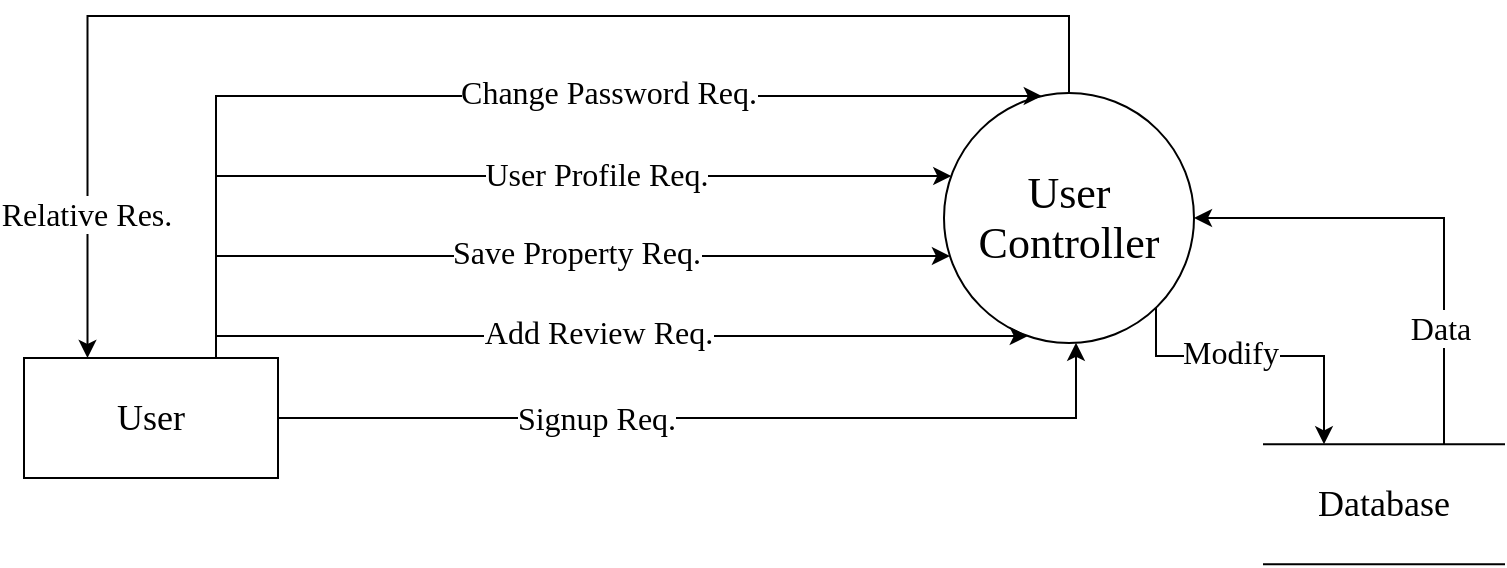<mxfile version="17.2.3" type="device"><diagram id="HeBkzXPH-GdMvk_lJBK_" name="Page-1"><mxGraphModel dx="1106" dy="596" grid="1" gridSize="10" guides="1" tooltips="1" connect="1" arrows="1" fold="1" page="1" pageScale="1" pageWidth="827" pageHeight="1169" background="none" math="0" shadow="0"><root><mxCell id="0"/><mxCell id="1" parent="0"/><mxCell id="BqYi-7KlmJjC_ldGRCwt-48" style="edgeStyle=elbowEdgeStyle;rounded=0;sketch=0;jumpStyle=none;jumpSize=6;orthogonalLoop=1;jettySize=auto;elbow=vertical;html=1;entryX=0.25;entryY=0;entryDx=0;entryDy=0;shadow=0;fontSize=16;endArrow=classic;endFill=1;strokeColor=default;strokeWidth=1;fontFamily=Times New Roman;" parent="1" source="6l1TLSjAQP7HA2U_qRRk-7" target="6l1TLSjAQP7HA2U_qRRk-20" edge="1"><mxGeometry relative="1" as="geometry"><Array as="points"><mxPoint x="610" y="330"/></Array></mxGeometry></mxCell><mxCell id="BqYi-7KlmJjC_ldGRCwt-55" value="Modify" style="edgeLabel;html=1;align=center;verticalAlign=middle;resizable=0;points=[];fontSize=16;fontFamily=Times New Roman;" parent="BqYi-7KlmJjC_ldGRCwt-48" vertex="1" connectable="0"><mxGeometry x="-0.196" y="2" relative="1" as="geometry"><mxPoint as="offset"/></mxGeometry></mxCell><mxCell id="BqYi-7KlmJjC_ldGRCwt-71" style="edgeStyle=elbowEdgeStyle;rounded=0;sketch=0;jumpStyle=none;jumpSize=6;orthogonalLoop=1;jettySize=auto;elbow=vertical;html=1;shadow=0;fontSize=16;endArrow=classic;endFill=1;strokeColor=default;strokeWidth=1;entryX=0.25;entryY=0;entryDx=0;entryDy=0;fontFamily=Times New Roman;" parent="1" source="6l1TLSjAQP7HA2U_qRRk-7" target="6l1TLSjAQP7HA2U_qRRk-10" edge="1"><mxGeometry relative="1" as="geometry"><Array as="points"><mxPoint x="270" y="160"/><mxPoint x="280" y="150"/><mxPoint x="330" y="140"/><mxPoint x="350" y="120"/><mxPoint x="470" y="80"/></Array></mxGeometry></mxCell><mxCell id="BqYi-7KlmJjC_ldGRCwt-73" value="Relative Res." style="edgeLabel;html=1;align=center;verticalAlign=middle;resizable=0;points=[];fontSize=16;fontFamily=Times New Roman;" parent="BqYi-7KlmJjC_ldGRCwt-71" vertex="1" connectable="0"><mxGeometry x="0.794" y="-1" relative="1" as="geometry"><mxPoint as="offset"/></mxGeometry></mxCell><mxCell id="6l1TLSjAQP7HA2U_qRRk-7" value="&lt;p&gt;&lt;span style=&quot;font-size: 22px ; line-height: 1.1&quot;&gt;User Controller&lt;/span&gt;&lt;/p&gt;" style="ellipse;whiteSpace=wrap;html=1;aspect=fixed;shadow=0;sketch=0;rotation=0;fontFamily=Times New Roman;" parent="1" vertex="1"><mxGeometry x="504" y="198.5" width="125" height="125" as="geometry"/></mxCell><mxCell id="-N4wdvmTE0nkha0OdIu6-1" style="edgeStyle=orthogonalEdgeStyle;rounded=0;orthogonalLoop=1;jettySize=auto;html=1;fontFamily=Times New Roman;fontSize=14;endArrow=classic;endFill=1;" parent="1" source="6l1TLSjAQP7HA2U_qRRk-10" target="6l1TLSjAQP7HA2U_qRRk-7" edge="1"><mxGeometry relative="1" as="geometry"><Array as="points"><mxPoint x="570" y="361"/></Array></mxGeometry></mxCell><mxCell id="-N4wdvmTE0nkha0OdIu6-2" value="Signup Req." style="edgeLabel;html=1;align=center;verticalAlign=middle;resizable=0;points=[];fontSize=16;fontFamily=Times New Roman;" parent="-N4wdvmTE0nkha0OdIu6-1" vertex="1" connectable="0"><mxGeometry x="-0.134" y="3" relative="1" as="geometry"><mxPoint x="-30" y="3" as="offset"/></mxGeometry></mxCell><mxCell id="6l1TLSjAQP7HA2U_qRRk-10" value="&lt;font style=&quot;font-size: 18px&quot;&gt;User&lt;/font&gt;" style="rounded=0;whiteSpace=wrap;html=1;fontFamily=Times New Roman;" parent="1" vertex="1"><mxGeometry x="44" y="331" width="127" height="60" as="geometry"/></mxCell><mxCell id="BqYi-7KlmJjC_ldGRCwt-51" style="edgeStyle=elbowEdgeStyle;rounded=0;sketch=0;jumpStyle=none;jumpSize=6;orthogonalLoop=1;jettySize=auto;elbow=vertical;html=1;exitX=0.75;exitY=0;exitDx=0;exitDy=0;entryX=1;entryY=0.5;entryDx=0;entryDy=0;shadow=0;fontSize=16;endArrow=classic;endFill=1;strokeColor=default;strokeWidth=1;fontFamily=Times New Roman;" parent="1" source="6l1TLSjAQP7HA2U_qRRk-20" target="6l1TLSjAQP7HA2U_qRRk-7" edge="1"><mxGeometry relative="1" as="geometry"><Array as="points"><mxPoint x="704" y="261"/></Array></mxGeometry></mxCell><mxCell id="BqYi-7KlmJjC_ldGRCwt-57" value="Data" style="edgeLabel;html=1;align=center;verticalAlign=middle;resizable=0;points=[];fontSize=16;fontFamily=Times New Roman;" parent="BqYi-7KlmJjC_ldGRCwt-51" vertex="1" connectable="0"><mxGeometry x="-0.508" y="2" relative="1" as="geometry"><mxPoint as="offset"/></mxGeometry></mxCell><mxCell id="6l1TLSjAQP7HA2U_qRRk-20" value="&lt;font style=&quot;font-size: 18px&quot;&gt;Database&lt;/font&gt;" style="shape=partialRectangle;whiteSpace=wrap;html=1;left=0;right=0;fillColor=default;rounded=0;shadow=0;glass=0;sketch=0;fontFamily=Times New Roman;fontSize=16;gradientColor=none;" parent="1" vertex="1"><mxGeometry x="664" y="374.13" width="120" height="60" as="geometry"/></mxCell><mxCell id="BqYi-7KlmJjC_ldGRCwt-30" style="edgeStyle=elbowEdgeStyle;rounded=0;sketch=0;jumpStyle=none;jumpSize=6;orthogonalLoop=1;jettySize=auto;elbow=vertical;html=1;shadow=0;fontSize=16;endArrow=classic;endFill=1;strokeColor=default;strokeWidth=1;fontFamily=Times New Roman;" parent="1" source="6l1TLSjAQP7HA2U_qRRk-10" target="6l1TLSjAQP7HA2U_qRRk-7" edge="1"><mxGeometry relative="1" as="geometry"><Array as="points"><mxPoint x="140" y="240"/><mxPoint x="420" y="240"/><mxPoint x="420" y="250"/><mxPoint x="420" y="280"/><mxPoint x="410" y="300"/><mxPoint x="430" y="270"/><mxPoint x="400" y="300"/><mxPoint x="344" y="241"/></Array><mxPoint x="229" y="347.88" as="sourcePoint"/><mxPoint x="459" y="247.88" as="targetPoint"/></mxGeometry></mxCell><mxCell id="BqYi-7KlmJjC_ldGRCwt-62" value="User Profile Req." style="edgeLabel;html=1;align=center;verticalAlign=middle;resizable=0;points=[];fontSize=16;fontFamily=Times New Roman;" parent="BqYi-7KlmJjC_ldGRCwt-30" vertex="1" connectable="0"><mxGeometry x="0.382" y="1" relative="1" as="geometry"><mxPoint x="-36" as="offset"/></mxGeometry></mxCell><mxCell id="BqYi-7KlmJjC_ldGRCwt-32" style="edgeStyle=elbowEdgeStyle;rounded=0;sketch=0;jumpStyle=none;jumpSize=6;orthogonalLoop=1;jettySize=auto;elbow=vertical;html=1;shadow=0;fontSize=16;endArrow=classic;endFill=1;strokeColor=default;strokeWidth=1;fontFamily=Times New Roman;" parent="1" source="6l1TLSjAQP7HA2U_qRRk-10" target="6l1TLSjAQP7HA2U_qRRk-7" edge="1"><mxGeometry relative="1" as="geometry"><Array as="points"><mxPoint x="140" y="200"/><mxPoint x="210" y="200"/><mxPoint x="160" y="220"/><mxPoint x="430" y="200"/><mxPoint x="430" y="240"/><mxPoint x="420" y="260"/><mxPoint x="354" y="201"/></Array><mxPoint x="229" y="347.88" as="sourcePoint"/><mxPoint x="430" y="210" as="targetPoint"/></mxGeometry></mxCell><mxCell id="BqYi-7KlmJjC_ldGRCwt-61" value="Change Password Req." style="edgeLabel;html=1;align=center;verticalAlign=middle;resizable=0;points=[];fontSize=16;fontFamily=Times New Roman;" parent="BqYi-7KlmJjC_ldGRCwt-32" vertex="1" connectable="0"><mxGeometry x="0.074" relative="1" as="geometry"><mxPoint x="35" y="-2" as="offset"/></mxGeometry></mxCell><mxCell id="5xiplS5VbaxFQwEE4Ofy-3" style="edgeStyle=elbowEdgeStyle;rounded=0;sketch=0;jumpStyle=none;jumpSize=6;orthogonalLoop=1;jettySize=auto;elbow=vertical;html=1;shadow=0;fontSize=16;endArrow=classic;endFill=1;strokeColor=default;strokeWidth=1;fontFamily=Times New Roman;" parent="1" source="6l1TLSjAQP7HA2U_qRRk-10" target="6l1TLSjAQP7HA2U_qRRk-7" edge="1"><mxGeometry relative="1" as="geometry"><Array as="points"><mxPoint x="140" y="320"/><mxPoint x="400" y="440"/><mxPoint x="400" y="600"/><mxPoint x="400.75" y="605.81"/><mxPoint x="405.5" y="621.62"/></Array><mxPoint x="140" y="476.81" as="sourcePoint"/><mxPoint x="523.056" y="391.004" as="targetPoint"/></mxGeometry></mxCell><mxCell id="5xiplS5VbaxFQwEE4Ofy-4" value="Add Review Req." style="edgeLabel;html=1;align=center;verticalAlign=middle;resizable=0;points=[];fontSize=16;fontFamily=Times New Roman;" parent="5xiplS5VbaxFQwEE4Ofy-3" connectable="0" vertex="1"><mxGeometry x="-0.086" y="2" relative="1" as="geometry"><mxPoint x="11" as="offset"/></mxGeometry></mxCell><mxCell id="5xiplS5VbaxFQwEE4Ofy-5" style="edgeStyle=elbowEdgeStyle;rounded=0;sketch=0;jumpStyle=none;jumpSize=6;orthogonalLoop=1;jettySize=auto;elbow=vertical;html=1;shadow=0;fontSize=16;endArrow=classic;endFill=1;strokeColor=default;strokeWidth=1;fontFamily=Times New Roman;" parent="1" source="6l1TLSjAQP7HA2U_qRRk-10" target="6l1TLSjAQP7HA2U_qRRk-7" edge="1"><mxGeometry relative="1" as="geometry"><Array as="points"><mxPoint x="140" y="280"/><mxPoint x="420" y="280"/><mxPoint x="410" y="310"/><mxPoint x="440" y="410"/><mxPoint x="390" y="410"/><mxPoint x="400" y="560"/><mxPoint x="400.75" y="564.81"/><mxPoint x="405.5" y="580.62"/></Array><mxPoint x="140" y="435.81" as="sourcePoint"/><mxPoint x="523.056" y="350.004" as="targetPoint"/></mxGeometry></mxCell><mxCell id="5xiplS5VbaxFQwEE4Ofy-6" value="Save Property Req." style="edgeLabel;html=1;align=center;verticalAlign=middle;resizable=0;points=[];fontSize=16;fontFamily=Times New Roman;" parent="5xiplS5VbaxFQwEE4Ofy-5" connectable="0" vertex="1"><mxGeometry x="-0.086" y="2" relative="1" as="geometry"><mxPoint x="40" as="offset"/></mxGeometry></mxCell></root></mxGraphModel></diagram></mxfile>